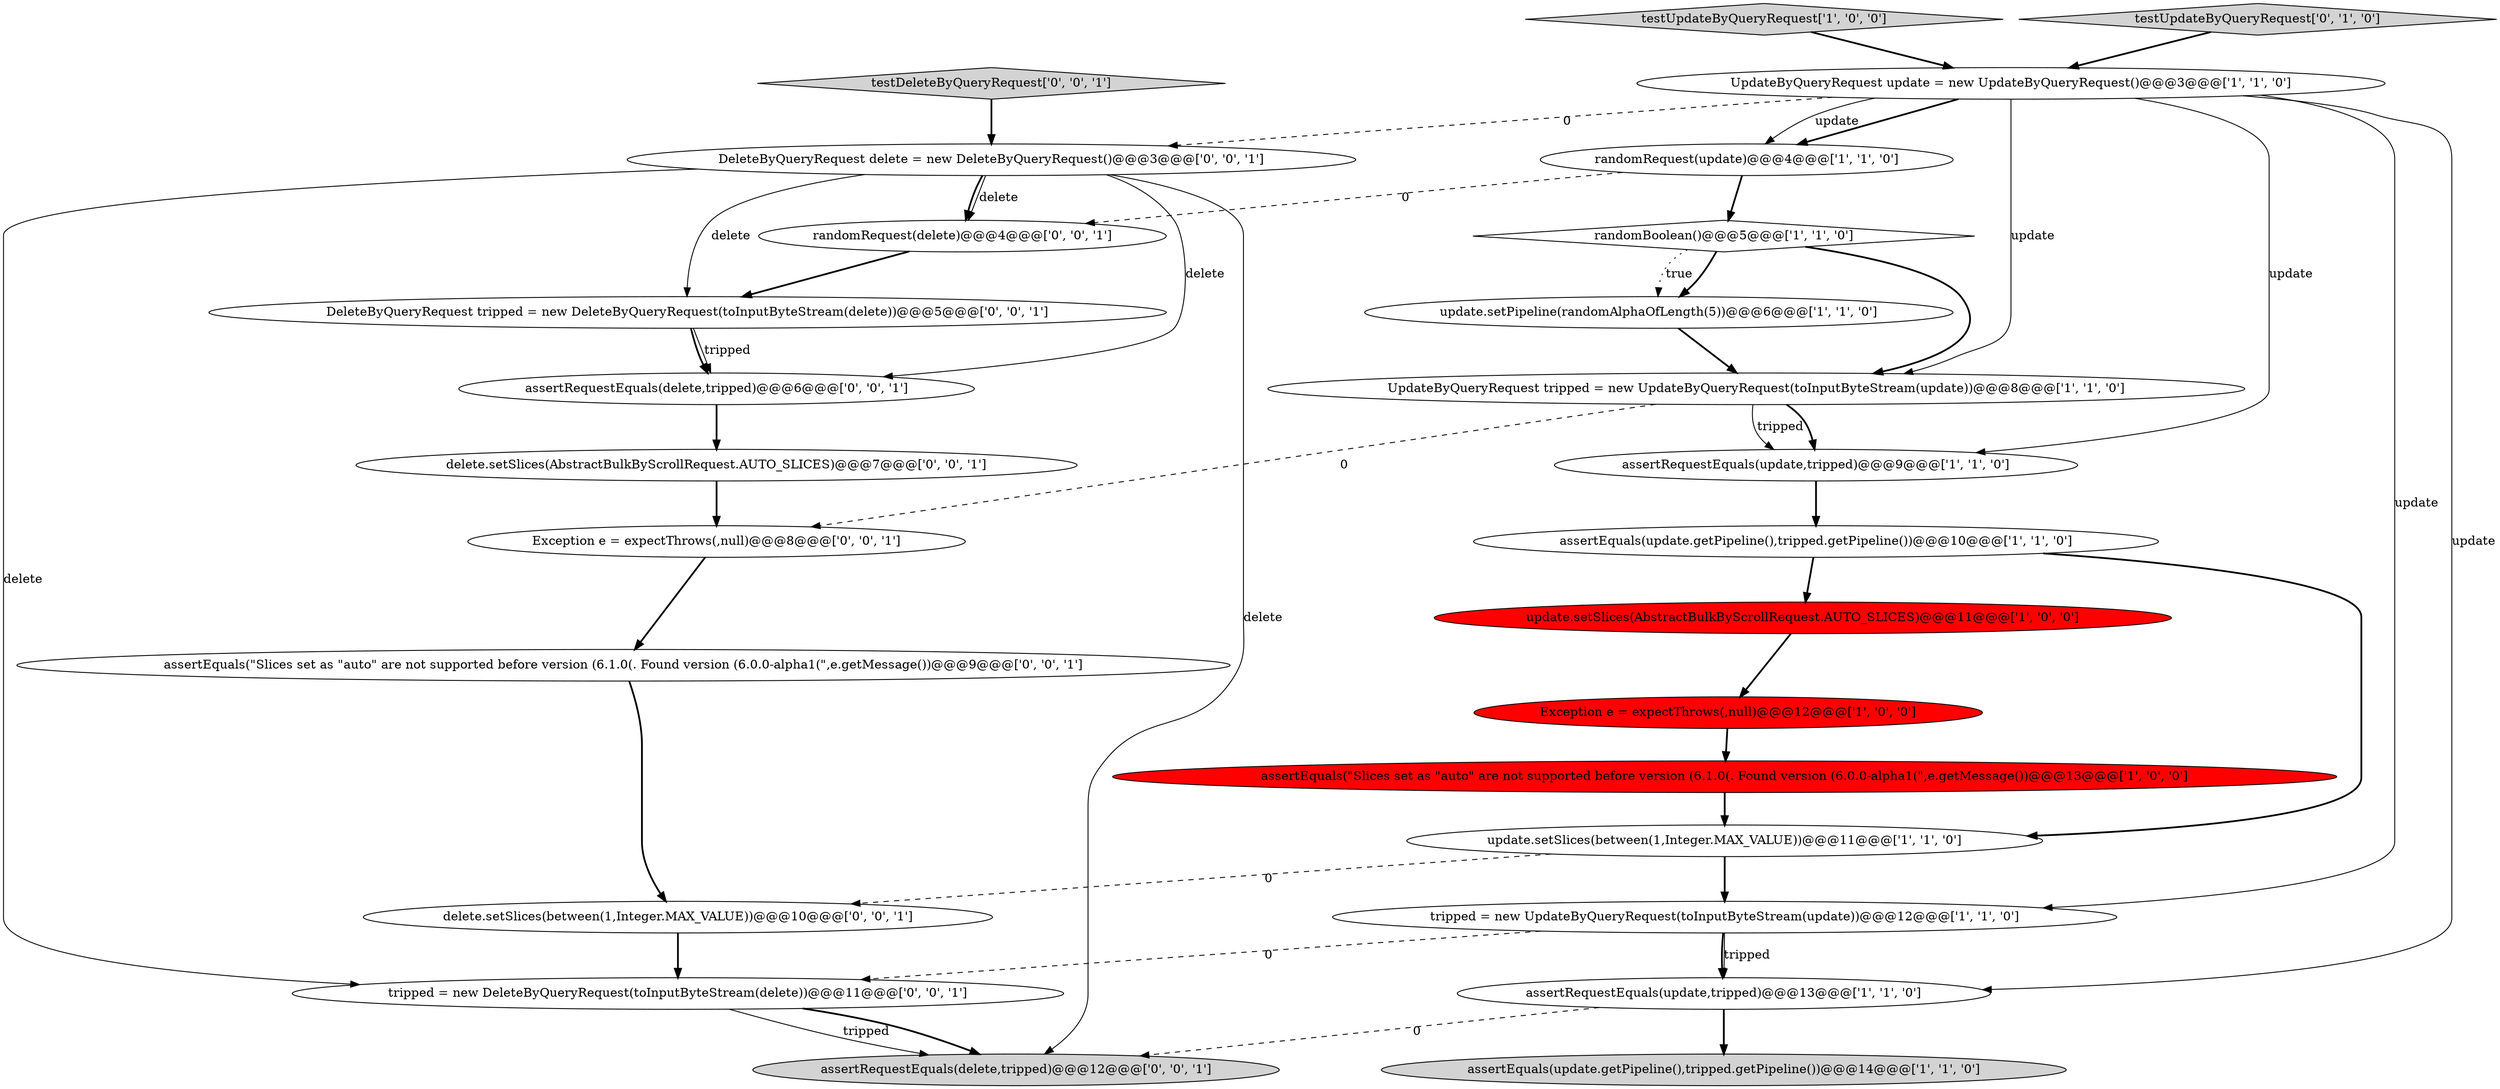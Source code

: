 digraph {
8 [style = filled, label = "randomRequest(update)@@@4@@@['1', '1', '0']", fillcolor = white, shape = ellipse image = "AAA0AAABBB1BBB"];
20 [style = filled, label = "tripped = new DeleteByQueryRequest(toInputByteStream(delete))@@@11@@@['0', '0', '1']", fillcolor = white, shape = ellipse image = "AAA0AAABBB3BBB"];
0 [style = filled, label = "randomBoolean()@@@5@@@['1', '1', '0']", fillcolor = white, shape = diamond image = "AAA0AAABBB1BBB"];
2 [style = filled, label = "update.setPipeline(randomAlphaOfLength(5))@@@6@@@['1', '1', '0']", fillcolor = white, shape = ellipse image = "AAA0AAABBB1BBB"];
14 [style = filled, label = "assertRequestEquals(update,tripped)@@@9@@@['1', '1', '0']", fillcolor = white, shape = ellipse image = "AAA0AAABBB1BBB"];
21 [style = filled, label = "testDeleteByQueryRequest['0', '0', '1']", fillcolor = lightgray, shape = diamond image = "AAA0AAABBB3BBB"];
4 [style = filled, label = "UpdateByQueryRequest tripped = new UpdateByQueryRequest(toInputByteStream(update))@@@8@@@['1', '1', '0']", fillcolor = white, shape = ellipse image = "AAA0AAABBB1BBB"];
12 [style = filled, label = "UpdateByQueryRequest update = new UpdateByQueryRequest()@@@3@@@['1', '1', '0']", fillcolor = white, shape = ellipse image = "AAA0AAABBB1BBB"];
6 [style = filled, label = "assertEquals(update.getPipeline(),tripped.getPipeline())@@@10@@@['1', '1', '0']", fillcolor = white, shape = ellipse image = "AAA0AAABBB1BBB"];
24 [style = filled, label = "assertRequestEquals(delete,tripped)@@@12@@@['0', '0', '1']", fillcolor = lightgray, shape = ellipse image = "AAA0AAABBB3BBB"];
25 [style = filled, label = "delete.setSlices(between(1,Integer.MAX_VALUE))@@@10@@@['0', '0', '1']", fillcolor = white, shape = ellipse image = "AAA0AAABBB3BBB"];
1 [style = filled, label = "testUpdateByQueryRequest['1', '0', '0']", fillcolor = lightgray, shape = diamond image = "AAA0AAABBB1BBB"];
19 [style = filled, label = "randomRequest(delete)@@@4@@@['0', '0', '1']", fillcolor = white, shape = ellipse image = "AAA0AAABBB3BBB"];
9 [style = filled, label = "assertEquals(\"Slices set as \"auto\" are not supported before version (6.1.0(. Found version (6.0.0-alpha1(\",e.getMessage())@@@13@@@['1', '0', '0']", fillcolor = red, shape = ellipse image = "AAA1AAABBB1BBB"];
5 [style = filled, label = "tripped = new UpdateByQueryRequest(toInputByteStream(update))@@@12@@@['1', '1', '0']", fillcolor = white, shape = ellipse image = "AAA0AAABBB1BBB"];
11 [style = filled, label = "assertEquals(update.getPipeline(),tripped.getPipeline())@@@14@@@['1', '1', '0']", fillcolor = lightgray, shape = ellipse image = "AAA0AAABBB1BBB"];
15 [style = filled, label = "testUpdateByQueryRequest['0', '1', '0']", fillcolor = lightgray, shape = diamond image = "AAA0AAABBB2BBB"];
10 [style = filled, label = "update.setSlices(AbstractBulkByScrollRequest.AUTO_SLICES)@@@11@@@['1', '0', '0']", fillcolor = red, shape = ellipse image = "AAA1AAABBB1BBB"];
13 [style = filled, label = "assertRequestEquals(update,tripped)@@@13@@@['1', '1', '0']", fillcolor = white, shape = ellipse image = "AAA0AAABBB1BBB"];
16 [style = filled, label = "assertRequestEquals(delete,tripped)@@@6@@@['0', '0', '1']", fillcolor = white, shape = ellipse image = "AAA0AAABBB3BBB"];
26 [style = filled, label = "delete.setSlices(AbstractBulkByScrollRequest.AUTO_SLICES)@@@7@@@['0', '0', '1']", fillcolor = white, shape = ellipse image = "AAA0AAABBB3BBB"];
17 [style = filled, label = "Exception e = expectThrows(,null)@@@8@@@['0', '0', '1']", fillcolor = white, shape = ellipse image = "AAA0AAABBB3BBB"];
22 [style = filled, label = "DeleteByQueryRequest tripped = new DeleteByQueryRequest(toInputByteStream(delete))@@@5@@@['0', '0', '1']", fillcolor = white, shape = ellipse image = "AAA0AAABBB3BBB"];
18 [style = filled, label = "assertEquals(\"Slices set as \"auto\" are not supported before version (6.1.0(. Found version (6.0.0-alpha1(\",e.getMessage())@@@9@@@['0', '0', '1']", fillcolor = white, shape = ellipse image = "AAA0AAABBB3BBB"];
7 [style = filled, label = "update.setSlices(between(1,Integer.MAX_VALUE))@@@11@@@['1', '1', '0']", fillcolor = white, shape = ellipse image = "AAA0AAABBB1BBB"];
3 [style = filled, label = "Exception e = expectThrows(,null)@@@12@@@['1', '0', '0']", fillcolor = red, shape = ellipse image = "AAA1AAABBB1BBB"];
23 [style = filled, label = "DeleteByQueryRequest delete = new DeleteByQueryRequest()@@@3@@@['0', '0', '1']", fillcolor = white, shape = ellipse image = "AAA0AAABBB3BBB"];
12->14 [style = solid, label="update"];
23->19 [style = solid, label="delete"];
8->19 [style = dashed, label="0"];
23->24 [style = solid, label="delete"];
4->14 [style = solid, label="tripped"];
4->14 [style = bold, label=""];
5->13 [style = solid, label="tripped"];
12->5 [style = solid, label="update"];
12->23 [style = dashed, label="0"];
26->17 [style = bold, label=""];
4->17 [style = dashed, label="0"];
22->16 [style = bold, label=""];
0->2 [style = bold, label=""];
16->26 [style = bold, label=""];
23->16 [style = solid, label="delete"];
10->3 [style = bold, label=""];
9->7 [style = bold, label=""];
2->4 [style = bold, label=""];
13->11 [style = bold, label=""];
12->4 [style = solid, label="update"];
23->20 [style = solid, label="delete"];
5->20 [style = dashed, label="0"];
8->0 [style = bold, label=""];
3->9 [style = bold, label=""];
25->20 [style = bold, label=""];
7->5 [style = bold, label=""];
13->24 [style = dashed, label="0"];
12->13 [style = solid, label="update"];
0->4 [style = bold, label=""];
12->8 [style = bold, label=""];
12->8 [style = solid, label="update"];
6->10 [style = bold, label=""];
5->13 [style = bold, label=""];
23->19 [style = bold, label=""];
1->12 [style = bold, label=""];
20->24 [style = solid, label="tripped"];
18->25 [style = bold, label=""];
7->25 [style = dashed, label="0"];
15->12 [style = bold, label=""];
0->2 [style = dotted, label="true"];
23->22 [style = solid, label="delete"];
6->7 [style = bold, label=""];
20->24 [style = bold, label=""];
19->22 [style = bold, label=""];
14->6 [style = bold, label=""];
17->18 [style = bold, label=""];
22->16 [style = solid, label="tripped"];
21->23 [style = bold, label=""];
}
